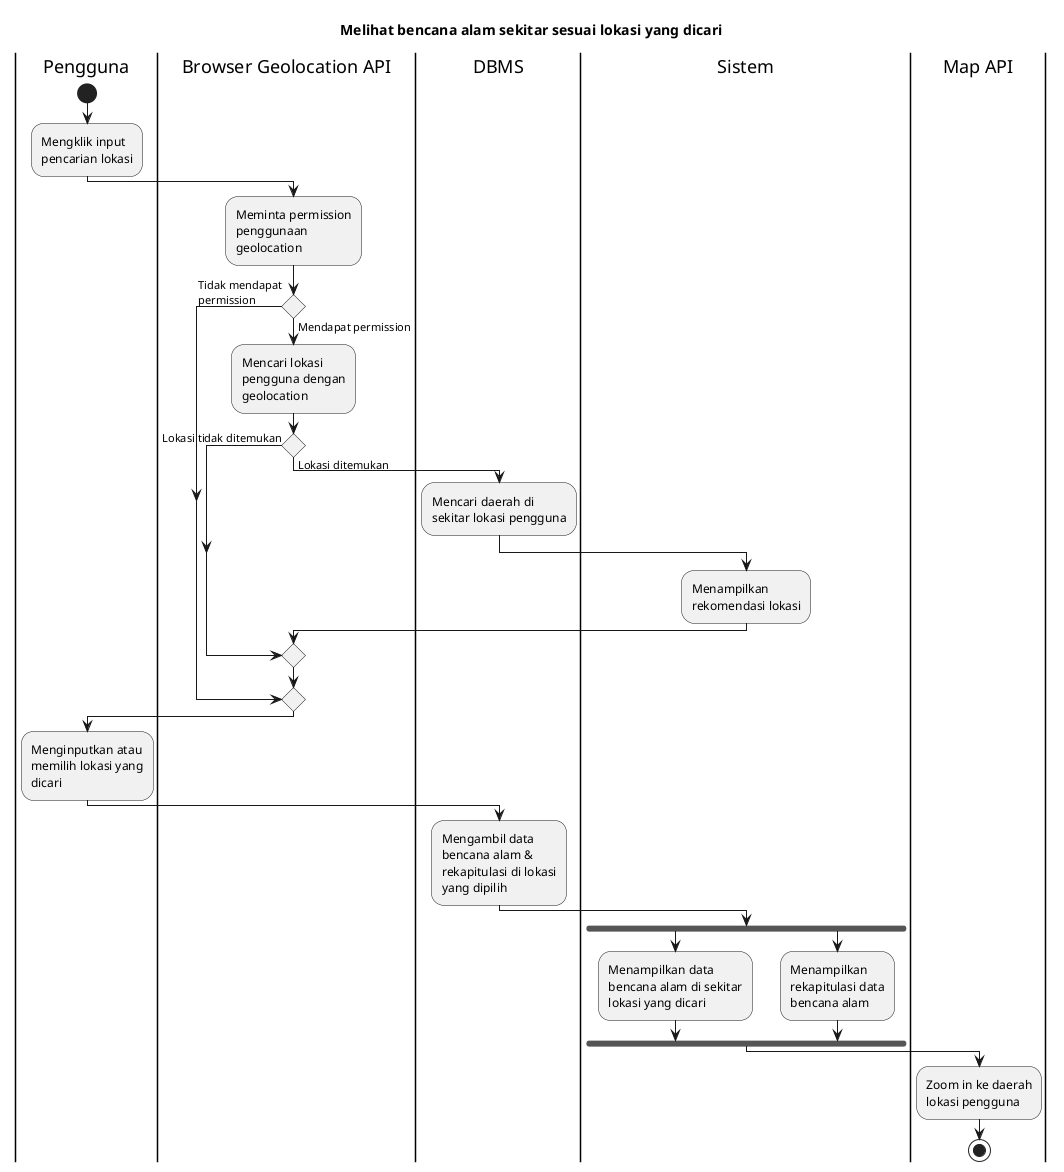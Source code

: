 @startuml UC-MAP-002 - Melihat bencana alam sekitar sesuai lokasi yang dicari
skinparam wrapWidth 140

title Melihat bencana alam sekitar sesuai lokasi yang dicari

|Pengguna|
start
:Mengklik input pencarian lokasi;

|Browser Geolocation API|
:Meminta permission penggunaan geolocation;

if () then (Mendapat permission)
  :Mencari lokasi pengguna dengan geolocation;

  if () then (Lokasi tidak ditemukan)
  else (Lokasi ditemukan)
    |DBMS|
    :Mencari daerah di sekitar lokasi pengguna;

    |Sistem|
    :Menampilkan rekomendasi lokasi;
  endif

else (Tidak mendapat permission)
endif

|Pengguna|
:Menginputkan atau memilih lokasi yang dicari;

|DBMS|
:Mengambil data bencana alam & rekapitulasi di lokasi yang dipilih;

|Sistem|
fork
  :Menampilkan data bencana alam di sekitar lokasi yang dicari;
fork again
  :Menampilkan rekapitulasi data bencana alam;
endfork

|Map API|
:Zoom in ke daerah lokasi pengguna;

stop

@enduml
